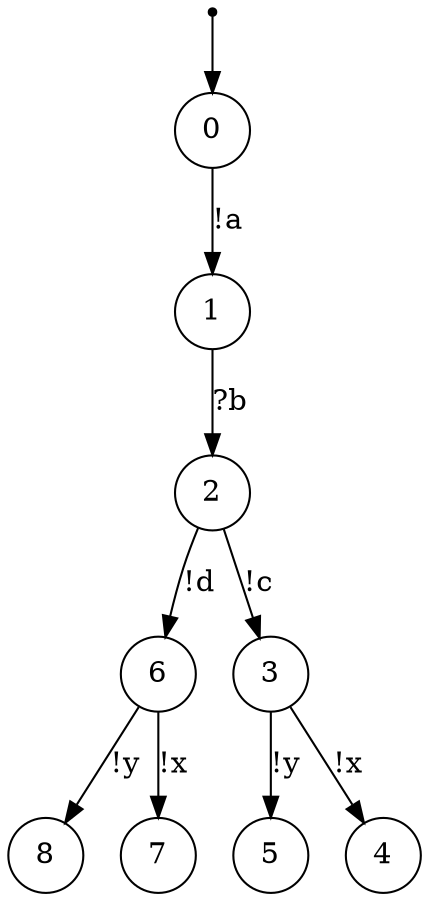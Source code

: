 digraph {
 node [shape=point] ENTRY
 node [shape=circle]
 ENTRY -> 0
0 -> 1 [label="!a"]
1 -> 2 [label="?b"]
2 -> 6 [label="!d"]
6 -> 8 [label="!y"]
6 -> 7 [label="!x"]
2 -> 3 [label="!c"]
3 -> 5 [label="!y"]
3 -> 4 [label="!x"]
}